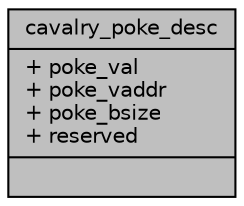 digraph "cavalry_poke_desc"
{
 // INTERACTIVE_SVG=YES
 // LATEX_PDF_SIZE
  bgcolor="transparent";
  edge [fontname="Helvetica",fontsize="10",labelfontname="Helvetica",labelfontsize="10"];
  node [fontname="Helvetica",fontsize="10",shape=record];
  Node1 [label="{cavalry_poke_desc\n|+ poke_val\l+ poke_vaddr\l+ poke_bsize\l+ reserved\l|}",height=0.2,width=0.4,color="black", fillcolor="grey75", style="filled", fontcolor="black",tooltip=" "];
}
